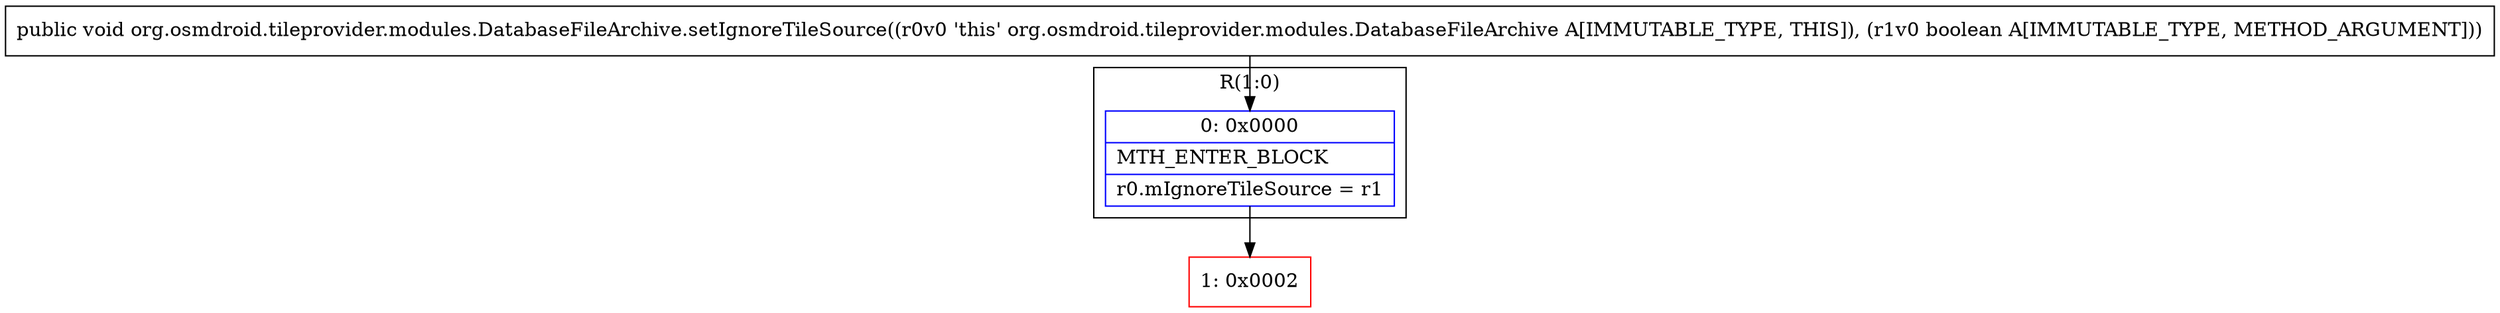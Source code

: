 digraph "CFG fororg.osmdroid.tileprovider.modules.DatabaseFileArchive.setIgnoreTileSource(Z)V" {
subgraph cluster_Region_1493166069 {
label = "R(1:0)";
node [shape=record,color=blue];
Node_0 [shape=record,label="{0\:\ 0x0000|MTH_ENTER_BLOCK\l|r0.mIgnoreTileSource = r1\l}"];
}
Node_1 [shape=record,color=red,label="{1\:\ 0x0002}"];
MethodNode[shape=record,label="{public void org.osmdroid.tileprovider.modules.DatabaseFileArchive.setIgnoreTileSource((r0v0 'this' org.osmdroid.tileprovider.modules.DatabaseFileArchive A[IMMUTABLE_TYPE, THIS]), (r1v0 boolean A[IMMUTABLE_TYPE, METHOD_ARGUMENT])) }"];
MethodNode -> Node_0;
Node_0 -> Node_1;
}


